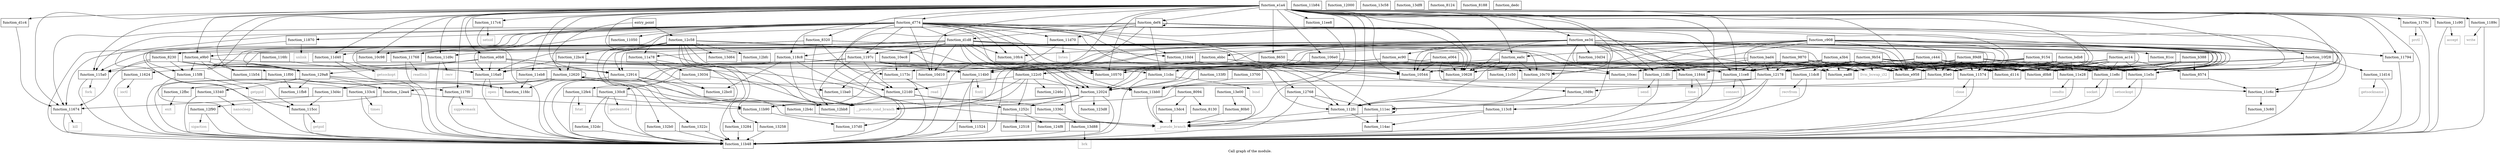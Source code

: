 digraph "Call graph of the module." {
  label="Call graph of the module.";
  node [shape=record];

  Node_function_e0b8 [label="{function_e0b8}"];
  Node_function_10ec8 [label="{function_10ec8}"];
  Node_function_10f28 [label="{function_10f28}"];
  Node_function_e1a4 [label="{function_e1a4}"];
  Node_function_e958 [label="{function_e958}"];
  Node_function_11d9c [label="{function_11d9c}"];
  Node_function_115f8 [label="{function_115f8}"];
  Node_function_117f0 [label="{function_117f0}"];
  Node_function_10fc4 [label="{function_10fc4}"];
  Node_function_11050 [label="{function_11050}"];
  Node_function_11844 [label="{function_11844}"];
  Node_function_e9b0 [label="{function_e9b0}"];
  Node_function_110d4 [label="{function_110d4}"];
  Node_function_ea0c [label="{function_ea0c}"];
  Node_function_116a0 [label="{function_116a0}"];
  Node_function_10cec [label="{function_10cec}"];
  Node_function_11870 [label="{function_11870}"];
  Node_function_1189c [label="{function_1189c}"];
  Node_function_111ec [label="{function_111ec}"];
  Node_function_118c8 [label="{function_118c8}"];
  Node_function_112fc [label="{function_112fc}"];
  Node_function_1197c [label="{function_1197c}"];
  Node_function_117c4 [label="{function_117c4}"];
  Node_function_116fc [label="{function_116fc}"];
  Node_function_11ce8 [label="{function_11ce8}"];
  Node_function_ead8 [label="{function_ead8}"];
  Node_function_ebbc [label="{function_ebbc}"];
  Node_function_1170c [label="{function_1170c}"];
  Node_function_10d10 [label="{function_10d10}"];
  Node_function_11a78 [label="{function_11a78}"];
  Node_function_11624 [label="{function_11624}"];
  Node_function_11b48 [label="{function_11b48}"];
  Node_function_11b54 [label="{function_11b54}"];
  Node_function_113c8 [label="{function_113c8}"];
  Node_function_11b84 [label="{function_11b84}"];
  Node_function_114ac [label="{function_114ac}"];
  Node_function_11d14 [label="{function_11d14}"];
  Node_function_1173c [label="{function_1173c}"];
  Node_function_11b90 [label="{function_11b90}"];
  Node_function_ec90 [label="{function_ec90}"];
  Node_function_ee34 [label="{function_ee34}"];
  Node_function_10544 [label="{function_10544}"];
  Node_function_114b0 [label="{function_114b0}"];
  Node_function_11ba0 [label="{function_11ba0}"];
  Node_function_11524 [label="{function_11524}"];
  Node_function_11bb0 [label="{function_11bb0}"];
  Node_function_11768 [label="{function_11768}"];
  Node_function_11d40 [label="{function_11d40}"];
  Node_function_11d70 [label="{function_11d70}"];
  Node_function_11794 [label="{function_11794}"];
  Node_function_10570 [label="{function_10570}"];
  Node_function_11574 [label="{function_11574}"];
  Node_function_10628 [label="{function_10628}"];
  Node_function_11dc8 [label="{function_11dc8}"];
  Node_function_10d34 [label="{function_10d34}"];
  Node_function_11c50 [label="{function_11c50}"];
  Node_function_115a0 [label="{function_115a0}"];
  Node_function_11c6c [label="{function_11c6c}"];
  Node_function_106e0 [label="{function_106e0}"];
  Node_function_10c70 [label="{function_10c70}"];
  Node_function_10d9c [label="{function_10d9c}"];
  Node_function_11674 [label="{function_11674}"];
  Node_function_11c90 [label="{function_11c90}"];
  Node_function_115cc [label="{function_115cc}"];
  Node_function_10c98 [label="{function_10c98}"];
  Node_function_11dfc [label="{function_11dfc}"];
  Node_function_11e5c [label="{function_11e5c}"];
  Node_function_11e8c [label="{function_11e8c}"];
  Node_function_11eb8 [label="{function_11eb8}"];
  Node_function_11ee8 [label="{function_11ee8}"];
  Node_function_11f00 [label="{function_11f00}"];
  Node_function_11fb8 [label="{function_11fb8}"];
  Node_function_11fdc [label="{function_11fdc}"];
  Node_function_12000 [label="{function_12000}"];
  Node_function_12f90 [label="{function_12f90}"];
  Node_function_12fbc [label="{function_12fbc}"];
  Node_function_11e28 [label="{function_11e28}"];
  Node_setsid [color="gray50", fontcolor="gray50", label="{setsid}"];
  Node_sigprocmask [color="gray50", fontcolor="gray50", label="{sigprocmask}"];
  Node_time [color="gray50", fontcolor="gray50", label="{time}"];
  Node_unlink [color="gray50", fontcolor="gray50", label="{unlink}"];
  Node_write [color="gray50", fontcolor="gray50", label="{write}"];
  Node_accept [color="gray50", fontcolor="gray50", label="{accept}"];
  Node_bind [color="gray50", fontcolor="gray50", label="{bind}"];
  Node_connect [color="gray50", fontcolor="gray50", label="{connect}"];
  Node_getsockname [color="gray50", fontcolor="gray50", label="{getsockname}"];
  Node_getsockopt [color="gray50", fontcolor="gray50", label="{getsockopt}"];
  Node_listen [color="gray50", fontcolor="gray50", label="{listen}"];
  Node_recv [color="gray50", fontcolor="gray50", label="{recv}"];
  Node_recvfrom [color="gray50", fontcolor="gray50", label="{recvfrom}"];
  Node_send [color="gray50", fontcolor="gray50", label="{send}"];
  Node_sendto [color="gray50", fontcolor="gray50", label="{sendto}"];
  Node_setsockopt [color="gray50", fontcolor="gray50", label="{setsockopt}"];
  Node_socket [color="gray50", fontcolor="gray50", label="{socket}"];
  Node_sigaction [color="gray50", fontcolor="gray50", label="{sigaction}"];
  Node_exit [color="gray50", fontcolor="gray50", label="{exit}"];
  Node_fstat [color="gray50", fontcolor="gray50", label="{fstat}"];
  Node_getdents64 [color="gray50", fontcolor="gray50", label="{getdents64}"];
  Node_nanosleep [color="gray50", fontcolor="gray50", label="{nanosleep}"];
  Node_times [color="gray50", fontcolor="gray50", label="{times}"];
  Node_brk [color="gray50", fontcolor="gray50", label="{brk}"];
  Node_llvm_bswap_i32 [color="gray50", fontcolor="gray50", label="{llvm_bswap_i32}"];
  Node_function_12ea4 [label="{function_12ea4}"];
  Node_function_12fe4 [label="{function_12fe4}"];
  Node_function_13034 [label="{function_13034}"];
  Node_function_130c8 [label="{function_130c8}"];
  Node_function_1322c [label="{function_1322c}"];
  Node_function_13258 [label="{function_13258}"];
  Node_function_13284 [label="{function_13284}"];
  Node_function_132b0 [label="{function_132b0}"];
  Node_function_132dc [label="{function_132dc}"];
  Node_function_13340 [label="{function_13340}"];
  Node_function_1336c [label="{function_1336c}"];
  Node_function_133c4 [label="{function_133c4}"];
  Node_function_133f0 [label="{function_133f0}"];
  Node_function_13700 [label="{function_13700}"];
  Node_function_137d0 [label="{function_137d0}"];
  Node_function_13c58 [label="{function_13c58}"];
  Node_function_13c60 [label="{function_13c60}"];
  Node_function_13d4c [label="{function_13d4c}"];
  Node_function_13d64 [label="{function_13d64}"];
  Node_function_13d88 [label="{function_13d88}"];
  Node_function_13dc4 [label="{function_13dc4}"];
  Node_function_13df8 [label="{function_13df8}"];
  Node_function_13e00 [label="{function_13e00}"];
  Node_fcntl [color="gray50", fontcolor="gray50", label="{fcntl}"];
  Node_close [color="gray50", fontcolor="gray50", label="{close}"];
  Node_fork [color="gray50", fontcolor="gray50", label="{fork}"];
  Node_getpid [color="gray50", fontcolor="gray50", label="{getpid}"];
  Node_getppid [color="gray50", fontcolor="gray50", label="{getppid}"];
  Node_ioctl [color="gray50", fontcolor="gray50", label="{ioctl}"];
  Node_kill [color="gray50", fontcolor="gray50", label="{kill}"];
  Node_open [color="gray50", fontcolor="gray50", label="{open}"];
  Node_prctl [color="gray50", fontcolor="gray50", label="{prctl}"];
  Node_read [color="gray50", fontcolor="gray50", label="{read}"];
  Node_readlink [color="gray50", fontcolor="gray50", label="{readlink}"];
  Node_function_12024 [label="{function_12024}"];
  Node_function_12178 [label="{function_12178}"];
  Node_function_121d0 [label="{function_121d0}"];
  Node_function_122c0 [label="{function_122c0}"];
  Node_function_123d8 [label="{function_123d8}"];
  Node_function_1246c [label="{function_1246c}"];
  Node_function_124f8 [label="{function_124f8}"];
  Node_function_12518 [label="{function_12518}"];
  Node_function_1252c [label="{function_1252c}"];
  Node_function_12620 [label="{function_12620}"];
  Node_function_12768 [label="{function_12768}"];
  Node_function_12914 [label="{function_12914}"];
  Node_function_129a8 [label="{function_129a8}"];
  Node_function_12b4c [label="{function_12b4c}"];
  Node_function_12bb8 [label="{function_12bb8}"];
  Node_function_12bc0 [label="{function_12bc0}"];
  Node_function_12bc4 [label="{function_12bc4}"];
  Node_function_12bfc [label="{function_12bfc}"];
  Node_function_12c58 [label="{function_12c58}"];
  Node_function_11cbc [label="{function_11cbc}"];
  Node___pseudo_branch [color="gray50", fontcolor="gray50", label="{__pseudo_branch}"];
  Node___pseudo_cond_branch [color="gray50", fontcolor="gray50", label="{__pseudo_cond_branch}"];
  Node_function_8094 [label="{function_8094}"];
  Node_function_80b0 [label="{function_80b0}"];
  Node_function_8124 [label="{function_8124}"];
  Node_function_8130 [label="{function_8130}"];
  Node_function_8188 [label="{function_8188}"];
  Node_entry_point [label="{entry_point}"];
  Node_function_81cc [label="{function_81cc}"];
  Node_function_8230 [label="{function_8230}"];
  Node_function_8320 [label="{function_8320}"];
  Node_function_8574 [label="{function_8574}"];
  Node_function_85e0 [label="{function_85e0}"];
  Node_function_8650 [label="{function_8650}"];
  Node_function_89d8 [label="{function_89d8}"];
  Node_function_9154 [label="{function_9154}"];
  Node_function_9870 [label="{function_9870}"];
  Node_function_9b54 [label="{function_9b54}"];
  Node_function_a3b4 [label="{function_a3b4}"];
  Node_function_ac14 [label="{function_ac14}"];
  Node_function_b388 [label="{function_b388}"];
  Node_function_bad4 [label="{function_bad4}"];
  Node_function_bdb8 [label="{function_bdb8}"];
  Node_function_c444 [label="{function_c444}"];
  Node_function_c908 [label="{function_c908}"];
  Node_function_d0b8 [label="{function_d0b8}"];
  Node_function_d114 [label="{function_d114}"];
  Node_function_d1c4 [label="{function_d1c4}"];
  Node_function_d1d8 [label="{function_d1d8}"];
  Node_function_d774 [label="{function_d774}"];
  Node_function_dedc [label="{function_dedc}"];
  Node_function_def4 [label="{function_def4}"];
  Node_function_e064 [label="{function_e064}"];
  Node_function_e0b8 -> Node_function_116a0;
  Node_function_e0b8 -> Node_function_11624;
  Node_function_e0b8 -> Node_function_10544;
  Node_function_e0b8 -> Node_function_10570;
  Node_function_e0b8 -> Node_function_10628;
  Node_function_e0b8 -> Node_function_115a0;
  Node_function_e0b8 -> Node_function_12914;
  Node_function_e0b8 -> Node_function_129a8;
  Node_function_10ec8 -> Node_function_1173c;
  Node_function_10f28 -> Node_function_11ce8;
  Node_function_10f28 -> Node_function_11b48;
  Node_function_10f28 -> Node_function_11d14;
  Node_function_10f28 -> Node_function_11574;
  Node_function_10f28 -> Node_function_11e8c;
  Node_function_e1a4 -> Node_function_e0b8;
  Node_function_e1a4 -> Node_function_10f28;
  Node_function_e1a4 -> Node_function_e958;
  Node_function_e1a4 -> Node_function_11d9c;
  Node_function_e1a4 -> Node_function_117f0;
  Node_function_e1a4 -> Node_function_e9b0;
  Node_function_e1a4 -> Node_function_ea0c;
  Node_function_e1a4 -> Node_function_1189c;
  Node_function_e1a4 -> Node_function_112fc;
  Node_function_e1a4 -> Node_function_117c4;
  Node_function_e1a4 -> Node_function_11ce8;
  Node_function_e1a4 -> Node_function_1170c;
  Node_function_e1a4 -> Node_function_10d10;
  Node_function_e1a4 -> Node_function_11b48;
  Node_function_e1a4 -> Node_function_113c8;
  Node_function_e1a4 -> Node_function_ee34;
  Node_function_e1a4 -> Node_function_10544;
  Node_function_e1a4 -> Node_function_114b0;
  Node_function_e1a4 -> Node_function_11d40;
  Node_function_e1a4 -> Node_function_11794;
  Node_function_e1a4 -> Node_function_10570;
  Node_function_e1a4 -> Node_function_11574;
  Node_function_e1a4 -> Node_function_10628;
  Node_function_e1a4 -> Node_function_115a0;
  Node_function_e1a4 -> Node_function_106e0;
  Node_function_e1a4 -> Node_function_10c70;
  Node_function_e1a4 -> Node_function_11674;
  Node_function_e1a4 -> Node_function_11c90;
  Node_function_e1a4 -> Node_function_10c98;
  Node_function_e1a4 -> Node_function_11dfc;
  Node_function_e1a4 -> Node_function_11e8c;
  Node_function_e1a4 -> Node_function_11eb8;
  Node_function_e1a4 -> Node_function_11ee8;
  Node_function_e1a4 -> Node_function_11f00;
  Node_function_e1a4 -> Node_function_12914;
  Node_function_e1a4 -> Node_function_129a8;
  Node_function_e1a4 -> Node___pseudo_branch;
  Node_function_e1a4 -> Node___pseudo_cond_branch;
  Node_function_e1a4 -> Node_function_8320;
  Node_function_e1a4 -> Node_function_8650;
  Node_function_e1a4 -> Node_function_d1c4;
  Node_function_e1a4 -> Node_function_d774;
  Node_function_e1a4 -> Node_function_def4;
  Node_function_11d9c -> Node_function_11b48;
  Node_function_11d9c -> Node_recv;
  Node_function_115f8 -> Node_function_11b48;
  Node_function_115f8 -> Node_getppid;
  Node_function_117f0 -> Node_function_11b48;
  Node_function_117f0 -> Node_sigprocmask;
  Node_function_11844 -> Node_function_11b48;
  Node_function_11844 -> Node_time;
  Node_function_e9b0 -> Node_function_115f8;
  Node_function_e9b0 -> Node_function_11844;
  Node_function_e9b0 -> Node_function_11b54;
  Node_function_e9b0 -> Node_function_115cc;
  Node_function_110d4 -> Node_function_111ec;
  Node_function_110d4 -> Node_function_112fc;
  Node_function_ea0c -> Node_function_112fc;
  Node_function_ea0c -> Node_function_10544;
  Node_function_ea0c -> Node_function_10570;
  Node_function_ea0c -> Node_function_10628;
  Node_function_ea0c -> Node_function_11c50;
  Node_function_ea0c -> Node_function_10c70;
  Node_function_116a0 -> Node_function_11b48;
  Node_function_116a0 -> Node_open;
  Node_function_11870 -> Node_function_11b48;
  Node_function_11870 -> Node_unlink;
  Node_function_1189c -> Node_function_11b48;
  Node_function_1189c -> Node_write;
  Node_function_111ec -> Node_function_111ec;
  Node_function_111ec -> Node_function_114ac;
  Node_function_111ec -> Node___pseudo_branch;
  Node_function_118c8 -> Node_function_11b48;
  Node_function_118c8 -> Node_function_11574;
  Node_function_118c8 -> Node_function_121d0;
  Node_function_118c8 -> Node_function_12bb8;
  Node_function_118c8 -> Node_function_12bc0;
  Node_function_112fc -> Node_function_114ac;
  Node_function_112fc -> Node___pseudo_branch;
  Node_function_1197c -> Node_function_116a0;
  Node_function_1197c -> Node_function_11b48;
  Node_function_1197c -> Node_function_114b0;
  Node_function_1197c -> Node_function_11574;
  Node_function_1197c -> Node_function_12fe4;
  Node_function_1197c -> Node_function_12024;
  Node_function_1197c -> Node_function_12178;
  Node_function_1197c -> Node_function_121d0;
  Node_function_1197c -> Node_function_12bb8;
  Node_function_117c4 -> Node_function_11b48;
  Node_function_117c4 -> Node_setsid;
  Node_function_116fc -> Node_function_116a0;
  Node_function_11ce8 -> Node_function_11b48;
  Node_function_11ce8 -> Node_connect;
  Node_function_ebbc -> Node_function_11ce8;
  Node_function_ebbc -> Node_function_10d10;
  Node_function_ebbc -> Node_function_114b0;
  Node_function_ebbc -> Node_function_11e8c;
  Node_function_ebbc -> Node___pseudo_cond_branch;
  Node_function_1170c -> Node_function_11b48;
  Node_function_1170c -> Node_prctl;
  Node_function_11a78 -> Node_function_13034;
  Node_function_11a78 -> Node_function_12bb8;
  Node_function_11a78 -> Node_function_12bc0;
  Node_function_11624 -> Node_function_11b48;
  Node_function_11624 -> Node_ioctl;
  Node_function_11b54 -> Node_function_133c4;
  Node_function_113c8 -> Node_function_114ac;
  Node_function_113c8 -> Node___pseudo_branch;
  Node_function_11d14 -> Node_function_11b48;
  Node_function_11d14 -> Node_getsockname;
  Node_function_1173c -> Node_function_11b48;
  Node_function_1173c -> Node_read;
  Node_function_11b90 -> Node_function_137d0;
  Node_function_ec90 -> Node_function_10cec;
  Node_function_ec90 -> Node_function_10c70;
  Node_function_ec90 -> Node_function_12024;
  Node_function_ec90 -> Node_function_122c0;
  Node_function_ee34 -> Node_function_10f28;
  Node_function_ee34 -> Node_function_e958;
  Node_function_ee34 -> Node_function_11d9c;
  Node_function_ee34 -> Node_function_11844;
  Node_function_ee34 -> Node_function_e9b0;
  Node_function_ee34 -> Node_function_112fc;
  Node_function_ee34 -> Node_function_11ce8;
  Node_function_ee34 -> Node_function_ebbc;
  Node_function_ee34 -> Node_function_11b48;
  Node_function_ee34 -> Node_function_113c8;
  Node_function_ee34 -> Node_function_11b90;
  Node_function_ee34 -> Node_function_ec90;
  Node_function_ee34 -> Node_function_10544;
  Node_function_ee34 -> Node_function_114b0;
  Node_function_ee34 -> Node_function_11ba0;
  Node_function_ee34 -> Node_function_11d40;
  Node_function_ee34 -> Node_function_11794;
  Node_function_ee34 -> Node_function_10570;
  Node_function_ee34 -> Node_function_11574;
  Node_function_ee34 -> Node_function_10628;
  Node_function_ee34 -> Node_function_11dc8;
  Node_function_ee34 -> Node_function_10d34;
  Node_function_ee34 -> Node_function_115a0;
  Node_function_ee34 -> Node_function_11c6c;
  Node_function_ee34 -> Node_function_11dfc;
  Node_function_ee34 -> Node_function_11e5c;
  Node_function_ee34 -> Node_function_11e8c;
  Node_function_ee34 -> Node_function_11e28;
  Node_function_ee34 -> Node_llvm_bswap_i32;
  Node_function_ee34 -> Node_function_12178;
  Node_function_ee34 -> Node_function_12914;
  Node_function_ee34 -> Node_function_d0b8;
  Node_function_ee34 -> Node_function_d114;
  Node_function_114b0 -> Node_function_11b48;
  Node_function_114b0 -> Node_function_11524;
  Node_function_114b0 -> Node_fcntl;
  Node_function_11ba0 -> Node_function_137d0;
  Node_function_11524 -> Node_function_11b48;
  Node_function_11bb0 -> Node___pseudo_branch;
  Node_function_11768 -> Node_function_11b48;
  Node_function_11768 -> Node_readlink;
  Node_function_11d40 -> Node_function_11b48;
  Node_function_11d40 -> Node_getsockopt;
  Node_function_11d70 -> Node_function_11b48;
  Node_function_11d70 -> Node_listen;
  Node_function_11794 -> Node_function_11b48;
  Node_function_11574 -> Node_function_11b48;
  Node_function_11574 -> Node_close;
  Node_function_11dc8 -> Node_function_11b48;
  Node_function_11dc8 -> Node_recvfrom;
  Node_function_115a0 -> Node_function_11b48;
  Node_function_115a0 -> Node_fork;
  Node_function_11c6c -> Node_function_13c60;
  Node_function_106e0 -> Node_function_10cec;
  Node_function_106e0 -> Node_function_12024;
  Node_function_10d9c -> Node_function_111ec;
  Node_function_10d9c -> Node_function_112fc;
  Node_function_11674 -> Node_function_11b48;
  Node_function_11674 -> Node_kill;
  Node_function_11c90 -> Node_function_11b48;
  Node_function_11c90 -> Node_accept;
  Node_function_115cc -> Node_function_11b48;
  Node_function_115cc -> Node_getpid;
  Node_function_11dfc -> Node_function_11b48;
  Node_function_11dfc -> Node_send;
  Node_function_11e5c -> Node_function_11b48;
  Node_function_11e5c -> Node_setsockopt;
  Node_function_11e8c -> Node_function_11b48;
  Node_function_11e8c -> Node_socket;
  Node_function_11eb8 -> Node_function_11b48;
  Node_function_11eb8 -> Node_function_11fdc;
  Node_function_11ee8 -> Node_function_11bb0;
  Node_function_11f00 -> Node_function_11b48;
  Node_function_11f00 -> Node_function_11fb8;
  Node_function_11f00 -> Node_function_11fdc;
  Node_function_11f00 -> Node_function_12ea4;
  Node_function_12f90 -> Node_function_11b48;
  Node_function_12f90 -> Node_sigaction;
  Node_function_12fbc -> Node_exit;
  Node_function_11e28 -> Node_function_11b48;
  Node_function_11e28 -> Node_sendto;
  Node_function_12ea4 -> Node_function_11b90;
  Node_function_12ea4 -> Node_function_12f90;
  Node_function_12fe4 -> Node_function_11b48;
  Node_function_12fe4 -> Node_fstat;
  Node_function_12fe4 -> Node___pseudo_cond_branch;
  Node_function_13034 -> Node_function_11ba0;
  Node_function_13034 -> Node_function_130c8;
  Node_function_130c8 -> Node_function_11b48;
  Node_function_130c8 -> Node_function_11b90;
  Node_function_130c8 -> Node_getdents64;
  Node_function_130c8 -> Node_function_132dc;
  Node_function_1322c -> Node_function_11b48;
  Node_function_13258 -> Node_function_11b48;
  Node_function_13284 -> Node_function_11b48;
  Node_function_132b0 -> Node_function_11b48;
  Node_function_132dc -> Node_function_11b48;
  Node_function_13340 -> Node_function_11b48;
  Node_function_13340 -> Node_nanosleep;
  Node_function_1336c -> Node_function_13d88;
  Node_function_133c4 -> Node_function_11b48;
  Node_function_133c4 -> Node_times;
  Node_function_133f0 -> Node_function_11bb0;
  Node_function_13700 -> Node_function_11bb0;
  Node_function_13d4c -> Node_function_11674;
  Node_function_13d4c -> Node_function_115cc;
  Node_function_13d88 -> Node_function_11b48;
  Node_function_13d88 -> Node_brk;
  Node_function_13dc4 -> Node___pseudo_branch;
  Node_function_13e00 -> Node___pseudo_branch;
  Node_function_13e00 -> Node_function_80b0;
  Node_function_12024 -> Node_function_11b48;
  Node_function_12024 -> Node_function_1336c;
  Node_function_12024 -> Node_function_123d8;
  Node_function_12024 -> Node_function_1252c;
  Node_function_12024 -> Node_function_12bb8;
  Node_function_12024 -> Node___pseudo_cond_branch;
  Node_function_12178 -> Node_function_111ec;
  Node_function_12178 -> Node_function_11b48;
  Node_function_12178 -> Node_function_12024;
  Node_function_12178 -> Node___pseudo_cond_branch;
  Node_function_121d0 -> Node_function_1336c;
  Node_function_121d0 -> Node_function_1252c;
  Node_function_121d0 -> Node_function_12bb8;
  Node_function_122c0 -> Node_function_11b90;
  Node_function_122c0 -> Node_function_12024;
  Node_function_122c0 -> Node_function_121d0;
  Node_function_122c0 -> Node_function_1246c;
  Node_function_122c0 -> Node_function_1252c;
  Node_function_122c0 -> Node_function_12bb8;
  Node_function_1252c -> Node_function_124f8;
  Node_function_1252c -> Node_function_12518;
  Node_function_12620 -> Node_function_11bb0;
  Node_function_12620 -> Node_function_11fdc;
  Node_function_12620 -> Node_function_12ea4;
  Node_function_12620 -> Node_function_13d4c;
  Node_function_12620 -> Node_function_12620;
  Node_function_12620 -> Node_function_12bb8;
  Node_function_12620 -> Node___pseudo_cond_branch;
  Node_function_12768 -> Node_function_111ec;
  Node_function_12768 -> Node_function_112fc;
  Node_function_12768 -> Node_function_11b48;
  Node_function_12914 -> Node_function_12fbc;
  Node_function_12914 -> Node_function_12b4c;
  Node_function_12914 -> Node_function_12bb8;
  Node_function_12914 -> Node_function_12bc0;
  Node_function_12914 -> Node___pseudo_branch;
  Node_function_129a8 -> Node_function_117f0;
  Node_function_129a8 -> Node_function_11b48;
  Node_function_129a8 -> Node_function_11fb8;
  Node_function_129a8 -> Node_function_11fdc;
  Node_function_129a8 -> Node_function_12ea4;
  Node_function_129a8 -> Node_function_13340;
  Node_function_12b4c -> Node___pseudo_branch;
  Node_function_12bc4 -> Node_function_116a0;
  Node_function_12bc4 -> Node_function_114b0;
  Node_function_12bc4 -> Node_function_12620;
  Node_function_12c58 -> Node_function_11b48;
  Node_function_12c58 -> Node_function_11bb0;
  Node_function_12c58 -> Node_function_1322c;
  Node_function_12c58 -> Node_function_13258;
  Node_function_12c58 -> Node_function_13284;
  Node_function_12c58 -> Node_function_132b0;
  Node_function_12c58 -> Node_function_13d64;
  Node_function_12c58 -> Node_function_12914;
  Node_function_12c58 -> Node_function_12bc4;
  Node_function_12c58 -> Node_function_12bfc;
  Node_function_12c58 -> Node___pseudo_branch;
  Node_function_12c58 -> Node___pseudo_cond_branch;
  Node_function_11cbc -> Node_function_11b48;
  Node_function_11cbc -> Node_bind;
  Node_function_8094 -> Node_function_13dc4;
  Node_function_8094 -> Node___pseudo_branch;
  Node_function_8094 -> Node_function_8130;
  Node_function_80b0 -> Node___pseudo_branch;
  Node_entry_point -> Node_function_12620;
  Node_entry_point -> Node_function_12c58;
  Node_function_8230 -> Node_function_115f8;
  Node_function_8230 -> Node_function_115a0;
  Node_function_8230 -> Node_function_11674;
  Node_function_8230 -> Node_function_12914;
  Node_function_8230 -> Node_function_129a8;
  Node_function_8230 -> Node___pseudo_branch;
  Node_function_8320 -> Node_function_10cec;
  Node_function_8320 -> Node_function_11b48;
  Node_function_8320 -> Node_function_12178;
  Node_function_8320 -> Node_function_121d0;
  Node_function_8320 -> Node___pseudo_cond_branch;
  Node_function_8320 -> Node_function_8230;
  Node_function_8574 -> Node_function_11c6c;
  Node_function_85e0 -> Node_function_10d9c;
  Node_function_8650 -> Node_function_12178;
  Node_function_8650 -> Node_function_122c0;
  Node_function_89d8 -> Node_function_e958;
  Node_function_89d8 -> Node_function_10cec;
  Node_function_89d8 -> Node_function_ead8;
  Node_function_89d8 -> Node_function_11574;
  Node_function_89d8 -> Node_function_11e5c;
  Node_function_89d8 -> Node_function_11e8c;
  Node_function_89d8 -> Node_function_11e28;
  Node_function_89d8 -> Node_llvm_bswap_i32;
  Node_function_89d8 -> Node_function_12178;
  Node_function_89d8 -> Node_function_85e0;
  Node_function_89d8 -> Node_function_d0b8;
  Node_function_89d8 -> Node_function_d114;
  Node_function_9154 -> Node_function_e958;
  Node_function_9154 -> Node_function_ead8;
  Node_function_9154 -> Node_function_11574;
  Node_function_9154 -> Node_function_11e5c;
  Node_function_9154 -> Node_function_11e8c;
  Node_function_9154 -> Node_function_11e28;
  Node_function_9154 -> Node_llvm_bswap_i32;
  Node_function_9154 -> Node_function_12178;
  Node_function_9154 -> Node_function_85e0;
  Node_function_9154 -> Node_function_d0b8;
  Node_function_9154 -> Node_function_d114;
  Node_function_9870 -> Node_function_e958;
  Node_function_9870 -> Node_function_11ce8;
  Node_function_9870 -> Node_function_ead8;
  Node_function_9870 -> Node_function_11dfc;
  Node_function_9870 -> Node_function_11e8c;
  Node_function_9870 -> Node_llvm_bswap_i32;
  Node_function_9870 -> Node_function_12178;
  Node_function_9870 -> Node_function_11cbc;
  Node_function_9870 -> Node_function_85e0;
  Node_function_9b54 -> Node_function_e958;
  Node_function_9b54 -> Node_function_11844;
  Node_function_9b54 -> Node_function_11ce8;
  Node_function_9b54 -> Node_function_ead8;
  Node_function_9b54 -> Node_function_114b0;
  Node_function_9b54 -> Node_function_11574;
  Node_function_9b54 -> Node_function_11dc8;
  Node_function_9b54 -> Node_function_11e5c;
  Node_function_9b54 -> Node_function_11e8c;
  Node_function_9b54 -> Node_function_11e28;
  Node_function_9b54 -> Node_llvm_bswap_i32;
  Node_function_9b54 -> Node_function_12024;
  Node_function_9b54 -> Node_function_12178;
  Node_function_9b54 -> Node_function_85e0;
  Node_function_9b54 -> Node_function_d0b8;
  Node_function_9b54 -> Node_function_d114;
  Node_function_a3b4 -> Node_function_e958;
  Node_function_a3b4 -> Node_function_11844;
  Node_function_a3b4 -> Node_function_11ce8;
  Node_function_a3b4 -> Node_function_ead8;
  Node_function_a3b4 -> Node_function_114b0;
  Node_function_a3b4 -> Node_function_11574;
  Node_function_a3b4 -> Node_function_11dc8;
  Node_function_a3b4 -> Node_function_11e5c;
  Node_function_a3b4 -> Node_function_11e8c;
  Node_function_a3b4 -> Node_function_11e28;
  Node_function_a3b4 -> Node_llvm_bswap_i32;
  Node_function_a3b4 -> Node_function_12024;
  Node_function_a3b4 -> Node_function_12178;
  Node_function_a3b4 -> Node_function_85e0;
  Node_function_a3b4 -> Node_function_d0b8;
  Node_function_a3b4 -> Node_function_d114;
  Node_function_ac14 -> Node_function_e958;
  Node_function_ac14 -> Node_function_ead8;
  Node_function_ac14 -> Node_function_11574;
  Node_function_ac14 -> Node_function_11e5c;
  Node_function_ac14 -> Node_function_11e8c;
  Node_function_ac14 -> Node_function_11e28;
  Node_function_ac14 -> Node_llvm_bswap_i32;
  Node_function_ac14 -> Node_function_12178;
  Node_function_ac14 -> Node_function_8574;
  Node_function_ac14 -> Node_function_85e0;
  Node_function_ac14 -> Node_function_d0b8;
  Node_function_ac14 -> Node_function_d114;
  Node_function_b388 -> Node_function_e958;
  Node_function_b388 -> Node_function_11574;
  Node_function_b388 -> Node_function_11e5c;
  Node_function_b388 -> Node_function_11e8c;
  Node_function_b388 -> Node_function_11e28;
  Node_function_b388 -> Node_llvm_bswap_i32;
  Node_function_b388 -> Node_function_12178;
  Node_function_b388 -> Node_function_8574;
  Node_function_b388 -> Node_function_85e0;
  Node_function_b388 -> Node_function_d0b8;
  Node_function_b388 -> Node_function_d114;
  Node_function_bad4 -> Node_function_e958;
  Node_function_bad4 -> Node_function_11ce8;
  Node_function_bad4 -> Node_function_ead8;
  Node_function_bad4 -> Node_function_11dfc;
  Node_function_bad4 -> Node_function_11e8c;
  Node_function_bad4 -> Node_llvm_bswap_i32;
  Node_function_bad4 -> Node_function_12178;
  Node_function_bad4 -> Node_function_11cbc;
  Node_function_bad4 -> Node_function_85e0;
  Node_function_bdb8 -> Node_function_e958;
  Node_function_bdb8 -> Node_function_ead8;
  Node_function_bdb8 -> Node_function_11574;
  Node_function_bdb8 -> Node_function_11e5c;
  Node_function_bdb8 -> Node_function_11e8c;
  Node_function_bdb8 -> Node_function_11e28;
  Node_function_bdb8 -> Node_llvm_bswap_i32;
  Node_function_bdb8 -> Node_function_12178;
  Node_function_bdb8 -> Node_function_85e0;
  Node_function_bdb8 -> Node_function_d0b8;
  Node_function_bdb8 -> Node_function_d114;
  Node_function_c444 -> Node_function_e958;
  Node_function_c444 -> Node_function_10cec;
  Node_function_c444 -> Node_function_10544;
  Node_function_c444 -> Node_function_11574;
  Node_function_c444 -> Node_function_10628;
  Node_function_c444 -> Node_function_11e5c;
  Node_function_c444 -> Node_function_11e8c;
  Node_function_c444 -> Node_function_11e28;
  Node_function_c444 -> Node_llvm_bswap_i32;
  Node_function_c444 -> Node_function_12178;
  Node_function_c444 -> Node_function_85e0;
  Node_function_c444 -> Node_function_d0b8;
  Node_function_c444 -> Node_function_d114;
  Node_function_c908 -> Node_function_e958;
  Node_function_c908 -> Node_function_10fc4;
  Node_function_c908 -> Node_function_ea0c;
  Node_function_c908 -> Node_function_116a0;
  Node_function_c908 -> Node_function_10cec;
  Node_function_c908 -> Node_function_1173c;
  Node_function_c908 -> Node_function_10544;
  Node_function_c908 -> Node_function_10570;
  Node_function_c908 -> Node_function_11574;
  Node_function_c908 -> Node_function_10628;
  Node_function_c908 -> Node_function_11c6c;
  Node_function_c908 -> Node_function_10c70;
  Node_function_c908 -> Node_function_11e5c;
  Node_function_c908 -> Node_function_11e8c;
  Node_function_c908 -> Node_function_11e28;
  Node_function_c908 -> Node_function_12178;
  Node_function_c908 -> Node_function_81cc;
  Node_function_c908 -> Node_function_85e0;
  Node_function_c908 -> Node_function_d0b8;
  Node_function_c908 -> Node_function_d114;
  Node_function_d1c4 -> Node_function_11674;
  Node_function_d1d8 -> Node_function_10ec8;
  Node_function_d1d8 -> Node_function_10fc4;
  Node_function_d1d8 -> Node_function_110d4;
  Node_function_d1d8 -> Node_function_116a0;
  Node_function_d1d8 -> Node_function_118c8;
  Node_function_d1d8 -> Node_function_1197c;
  Node_function_d1d8 -> Node_function_10d10;
  Node_function_d1d8 -> Node_function_11a78;
  Node_function_d1d8 -> Node_function_10544;
  Node_function_d1d8 -> Node_function_11bb0;
  Node_function_d1d8 -> Node_function_11768;
  Node_function_d1d8 -> Node_function_10570;
  Node_function_d1d8 -> Node_function_11574;
  Node_function_d1d8 -> Node_function_10628;
  Node_function_d1d8 -> Node_function_10c70;
  Node_function_d1d8 -> Node_function_10d9c;
  Node_function_d1d8 -> Node_function_11674;
  Node_function_d1d8 -> Node_function_10c98;
  Node_function_d1d8 -> Node_function_129a8;
  Node_function_d774 -> Node_function_115f8;
  Node_function_d774 -> Node_function_10fc4;
  Node_function_d774 -> Node_function_11050;
  Node_function_d774 -> Node_function_11844;
  Node_function_d774 -> Node_function_110d4;
  Node_function_d774 -> Node_function_116a0;
  Node_function_d774 -> Node_function_11870;
  Node_function_d774 -> Node_function_118c8;
  Node_function_d774 -> Node_function_112fc;
  Node_function_d774 -> Node_function_1197c;
  Node_function_d774 -> Node_function_10d10;
  Node_function_d774 -> Node_function_11a78;
  Node_function_d774 -> Node_function_1173c;
  Node_function_d774 -> Node_function_10544;
  Node_function_d774 -> Node_function_11768;
  Node_function_d774 -> Node_function_11d70;
  Node_function_d774 -> Node_function_10570;
  Node_function_d774 -> Node_function_11574;
  Node_function_d774 -> Node_function_10628;
  Node_function_d774 -> Node_function_115a0;
  Node_function_d774 -> Node_function_11674;
  Node_function_d774 -> Node_function_115cc;
  Node_function_d774 -> Node_function_10c98;
  Node_function_d774 -> Node_function_11e8c;
  Node_function_d774 -> Node_function_12024;
  Node_function_d774 -> Node_function_12768;
  Node_function_d774 -> Node_function_129a8;
  Node_function_d774 -> Node_function_11cbc;
  Node_function_d774 -> Node_function_d1d8;
  Node_function_def4 -> Node_function_11ce8;
  Node_function_def4 -> Node_function_11b48;
  Node_function_def4 -> Node_function_114b0;
  Node_function_def4 -> Node_function_11d70;
  Node_function_def4 -> Node_function_11574;
  Node_function_def4 -> Node_function_11e5c;
  Node_function_def4 -> Node_function_11e8c;
  Node_function_def4 -> Node_function_129a8;
  Node_function_def4 -> Node_function_11cbc;
  Node_function_def4 -> Node_function_d1d8;
  Node_function_def4 -> Node_function_def4;
  Node_function_e064 -> Node_function_10544;
  Node_function_e064 -> Node_function_10570;
  Node_function_e064 -> Node_function_10628;
  Node_function_e064 -> Node_function_11c6c;
}
